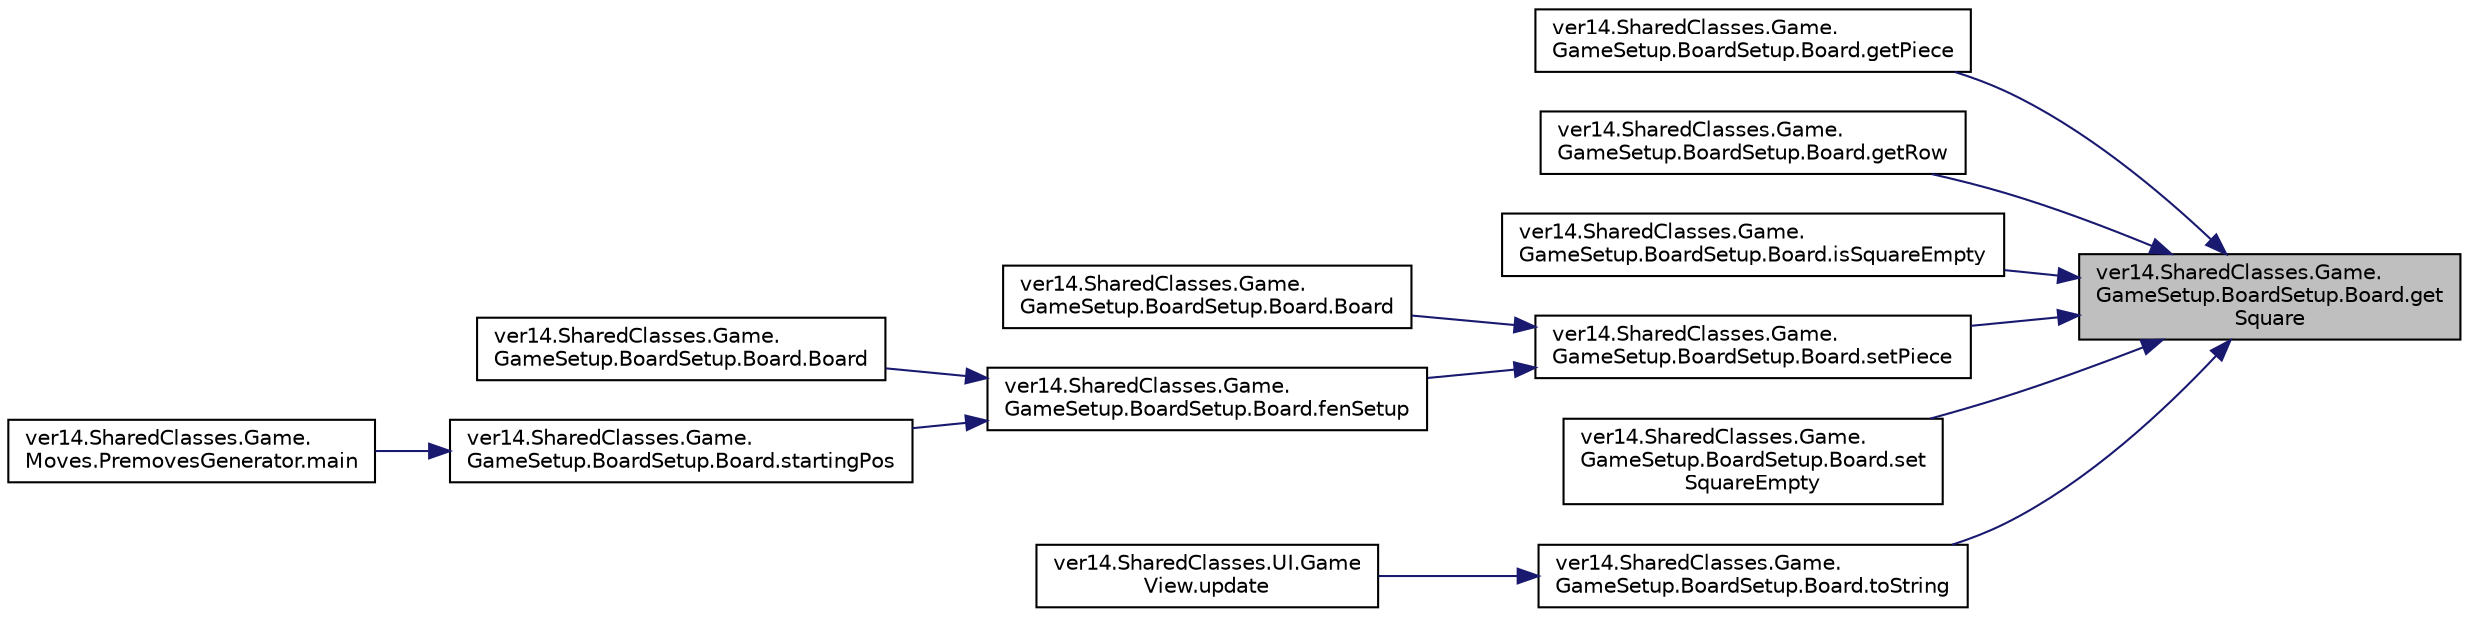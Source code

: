 digraph "ver14.SharedClasses.Game.GameSetup.BoardSetup.Board.getSquare"
{
 // LATEX_PDF_SIZE
  edge [fontname="Helvetica",fontsize="10",labelfontname="Helvetica",labelfontsize="10"];
  node [fontname="Helvetica",fontsize="10",shape=record];
  rankdir="RL";
  Node1 [label="ver14.SharedClasses.Game.\lGameSetup.BoardSetup.Board.get\lSquare",height=0.2,width=0.4,color="black", fillcolor="grey75", style="filled", fontcolor="black",tooltip=" "];
  Node1 -> Node2 [dir="back",color="midnightblue",fontsize="10",style="solid",fontname="Helvetica"];
  Node2 [label="ver14.SharedClasses.Game.\lGameSetup.BoardSetup.Board.getPiece",height=0.2,width=0.4,color="black", fillcolor="white", style="filled",URL="$classver14_1_1_shared_classes_1_1_game_1_1_game_setup_1_1_board_setup_1_1_board.html#a9af76158c1f00d65b88a534865add83e",tooltip=" "];
  Node1 -> Node3 [dir="back",color="midnightblue",fontsize="10",style="solid",fontname="Helvetica"];
  Node3 [label="ver14.SharedClasses.Game.\lGameSetup.BoardSetup.Board.getRow",height=0.2,width=0.4,color="black", fillcolor="white", style="filled",URL="$classver14_1_1_shared_classes_1_1_game_1_1_game_setup_1_1_board_setup_1_1_board.html#ab34739e8412590ca91bad40f805a86cf",tooltip=" "];
  Node1 -> Node4 [dir="back",color="midnightblue",fontsize="10",style="solid",fontname="Helvetica"];
  Node4 [label="ver14.SharedClasses.Game.\lGameSetup.BoardSetup.Board.isSquareEmpty",height=0.2,width=0.4,color="black", fillcolor="white", style="filled",URL="$classver14_1_1_shared_classes_1_1_game_1_1_game_setup_1_1_board_setup_1_1_board.html#afa8bb75ef235ef078ca3106a9658b07a",tooltip=" "];
  Node1 -> Node5 [dir="back",color="midnightblue",fontsize="10",style="solid",fontname="Helvetica"];
  Node5 [label="ver14.SharedClasses.Game.\lGameSetup.BoardSetup.Board.setPiece",height=0.2,width=0.4,color="black", fillcolor="white", style="filled",URL="$classver14_1_1_shared_classes_1_1_game_1_1_game_setup_1_1_board_setup_1_1_board.html#af2e08b2b654ac3d99f2b4b7e149cc280",tooltip=" "];
  Node5 -> Node6 [dir="back",color="midnightblue",fontsize="10",style="solid",fontname="Helvetica"];
  Node6 [label="ver14.SharedClasses.Game.\lGameSetup.BoardSetup.Board.Board",height=0.2,width=0.4,color="black", fillcolor="white", style="filled",URL="$classver14_1_1_shared_classes_1_1_game_1_1_game_setup_1_1_board_setup_1_1_board.html#a8b3675c5c1689d182731152fff28f9fd",tooltip=" "];
  Node5 -> Node7 [dir="back",color="midnightblue",fontsize="10",style="solid",fontname="Helvetica"];
  Node7 [label="ver14.SharedClasses.Game.\lGameSetup.BoardSetup.Board.fenSetup",height=0.2,width=0.4,color="black", fillcolor="white", style="filled",URL="$classver14_1_1_shared_classes_1_1_game_1_1_game_setup_1_1_board_setup_1_1_board.html#ab432a7c9aa9f34db15b4b6fcc31cd24f",tooltip=" "];
  Node7 -> Node8 [dir="back",color="midnightblue",fontsize="10",style="solid",fontname="Helvetica"];
  Node8 [label="ver14.SharedClasses.Game.\lGameSetup.BoardSetup.Board.Board",height=0.2,width=0.4,color="black", fillcolor="white", style="filled",URL="$classver14_1_1_shared_classes_1_1_game_1_1_game_setup_1_1_board_setup_1_1_board.html#a997bbbe3c2cdc13e6912f1516612980b",tooltip=" "];
  Node7 -> Node9 [dir="back",color="midnightblue",fontsize="10",style="solid",fontname="Helvetica"];
  Node9 [label="ver14.SharedClasses.Game.\lGameSetup.BoardSetup.Board.startingPos",height=0.2,width=0.4,color="black", fillcolor="white", style="filled",URL="$classver14_1_1_shared_classes_1_1_game_1_1_game_setup_1_1_board_setup_1_1_board.html#a98480c2fc30e5545d8c9c443cc3d9667",tooltip=" "];
  Node9 -> Node10 [dir="back",color="midnightblue",fontsize="10",style="solid",fontname="Helvetica"];
  Node10 [label="ver14.SharedClasses.Game.\lMoves.PremovesGenerator.main",height=0.2,width=0.4,color="black", fillcolor="white", style="filled",URL="$classver14_1_1_shared_classes_1_1_game_1_1_moves_1_1_premoves_generator.html#abb7d9a3e21d507c21173a28252fb162c",tooltip=" "];
  Node1 -> Node11 [dir="back",color="midnightblue",fontsize="10",style="solid",fontname="Helvetica"];
  Node11 [label="ver14.SharedClasses.Game.\lGameSetup.BoardSetup.Board.set\lSquareEmpty",height=0.2,width=0.4,color="black", fillcolor="white", style="filled",URL="$classver14_1_1_shared_classes_1_1_game_1_1_game_setup_1_1_board_setup_1_1_board.html#ad1e45a68a2e8998631f2d850cf7a2c8e",tooltip=" "];
  Node1 -> Node12 [dir="back",color="midnightblue",fontsize="10",style="solid",fontname="Helvetica"];
  Node12 [label="ver14.SharedClasses.Game.\lGameSetup.BoardSetup.Board.toString",height=0.2,width=0.4,color="black", fillcolor="white", style="filled",URL="$classver14_1_1_shared_classes_1_1_game_1_1_game_setup_1_1_board_setup_1_1_board.html#adb21166fc4e4fbaf49cf2af88010dd6f",tooltip=" "];
  Node12 -> Node13 [dir="back",color="midnightblue",fontsize="10",style="solid",fontname="Helvetica"];
  Node13 [label="ver14.SharedClasses.UI.Game\lView.update",height=0.2,width=0.4,color="black", fillcolor="white", style="filled",URL="$classver14_1_1_shared_classes_1_1_u_i_1_1_game_view.html#a7f79fc4e7b6e2a97fd6ad00f7bd6db54",tooltip=" "];
}
